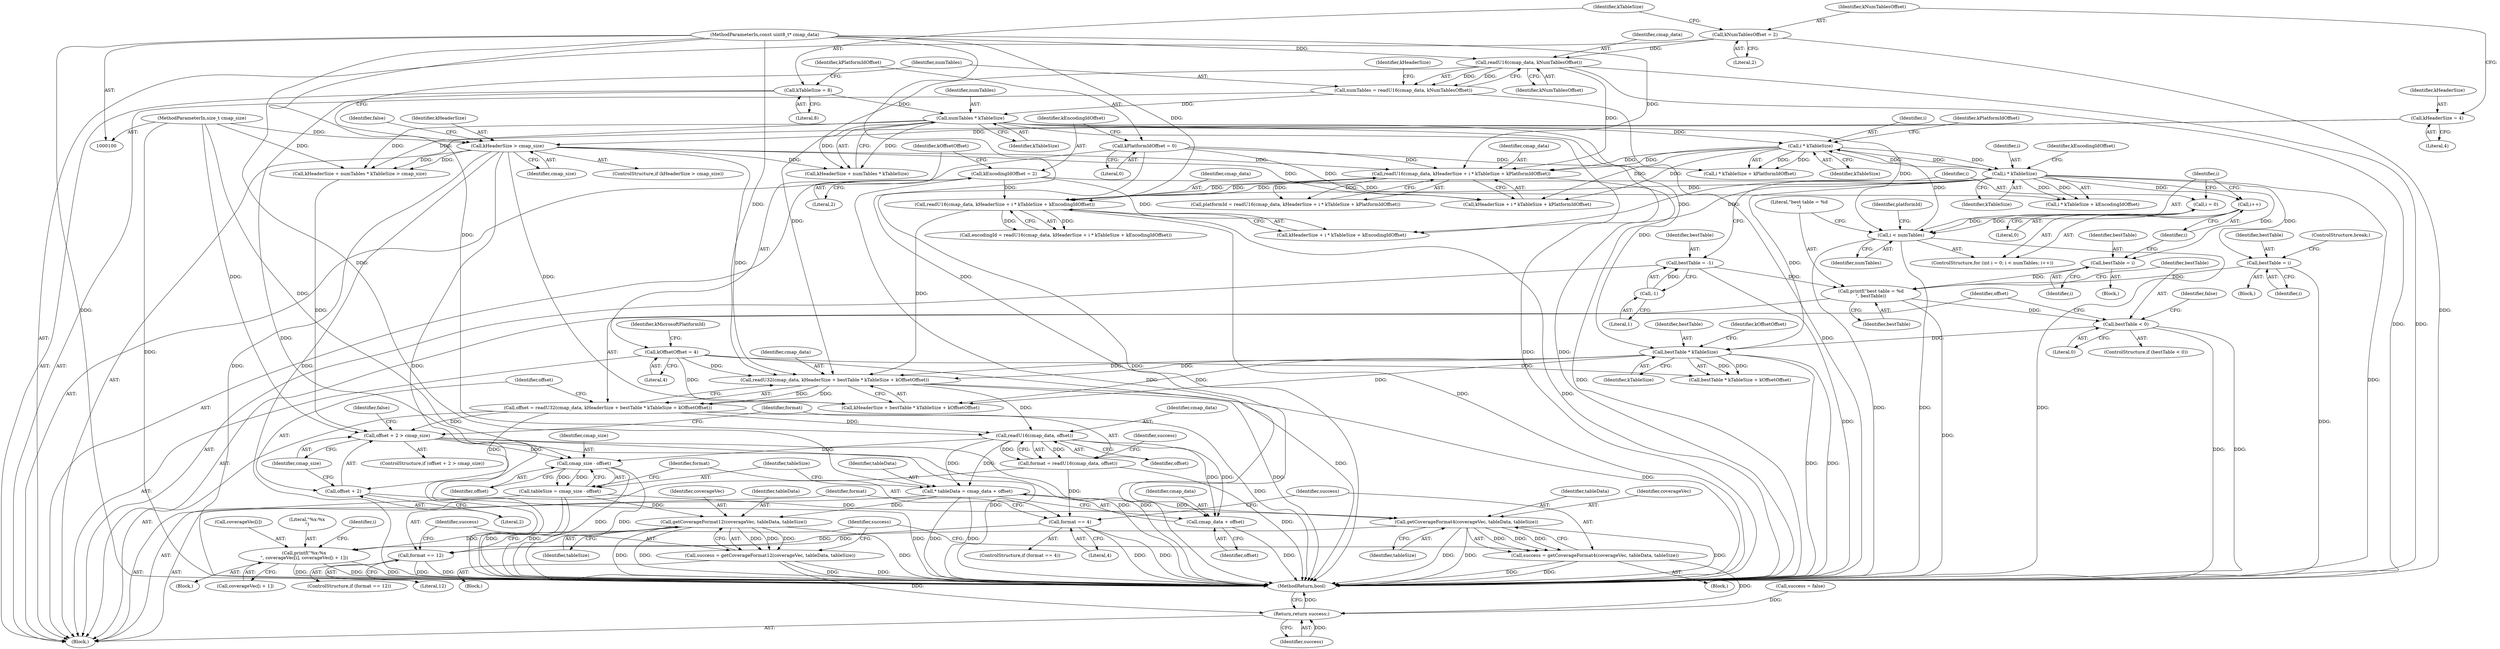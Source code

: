 digraph "1_Android_ca8ac8acdad662230ae37998c6c4091bb39402b6@API" {
"1000245" [label="(Call,readU32(cmap_data, kHeaderSize + bestTable * kTableSize + kOffsetOffset))"];
"1000152" [label="(Call,readU16(cmap_data, kNumTablesOffset))"];
"1000102" [label="(MethodParameterIn,const uint8_t* cmap_data)"];
"1000111" [label="(Call,kNumTablesOffset = 2)"];
"1000197" [label="(Call,readU16(cmap_data, kHeaderSize + i * kTableSize + kEncodingIdOffset))"];
"1000185" [label="(Call,readU16(cmap_data, kHeaderSize + i * kTableSize + kPlatformIdOffset))"];
"1000143" [label="(Call,kHeaderSize > cmap_size)"];
"1000107" [label="(Call,kHeaderSize = 4)"];
"1000103" [label="(MethodParameterIn,size_t cmap_size)"];
"1000190" [label="(Call,i * kTableSize)"];
"1000176" [label="(Call,i < numTables)"];
"1000179" [label="(Call,i++)"];
"1000202" [label="(Call,i * kTableSize)"];
"1000173" [label="(Call,i = 0)"];
"1000159" [label="(Call,numTables * kTableSize)"];
"1000150" [label="(Call,numTables = readU16(cmap_data, kNumTablesOffset))"];
"1000115" [label="(Call,kTableSize = 8)"];
"1000119" [label="(Call,kPlatformIdOffset = 0)"];
"1000123" [label="(Call,kEncodingIdOffset = 2)"];
"1000250" [label="(Call,bestTable * kTableSize)"];
"1000236" [label="(Call,bestTable < 0)"];
"1000232" [label="(Call,printf(\"best table = %d\n\", bestTable))"];
"1000167" [label="(Call,bestTable = -1)"];
"1000169" [label="(Call,-1)"];
"1000215" [label="(Call,bestTable = i)"];
"1000229" [label="(Call,bestTable = i)"];
"1000127" [label="(Call,kOffsetOffset = 4)"];
"1000243" [label="(Call,offset = readU32(cmap_data, kHeaderSize + bestTable * kTableSize + kOffsetOffset))"];
"1000255" [label="(Call,offset + 2 > cmap_size)"];
"1000282" [label="(Call,cmap_size - offset)"];
"1000280" [label="(Call,tableSize = cmap_size - offset)"];
"1000292" [label="(Call,getCoverageFormat4(coverageVec, tableData, tableSize))"];
"1000290" [label="(Call,success = getCoverageFormat4(coverageVec, tableData, tableSize))"];
"1000339" [label="(Return,return success;)"];
"1000329" [label="(Call,printf(\"%x:%x\n\", coverageVec[i], coverageVec[i + 1]))"];
"1000304" [label="(Call,getCoverageFormat12(coverageVec, tableData, tableSize))"];
"1000302" [label="(Call,success = getCoverageFormat12(coverageVec, tableData, tableSize))"];
"1000256" [label="(Call,offset + 2)"];
"1000266" [label="(Call,readU16(cmap_data, offset))"];
"1000264" [label="(Call,format = readU16(cmap_data, offset))"];
"1000286" [label="(Call,format == 4)"];
"1000298" [label="(Call,format == 12)"];
"1000274" [label="(Call,* tableData = cmap_data + offset)"];
"1000276" [label="(Call,cmap_data + offset)"];
"1000150" [label="(Call,numTables = readU16(cmap_data, kNumTablesOffset))"];
"1000143" [label="(Call,kHeaderSize > cmap_size)"];
"1000175" [label="(Literal,0)"];
"1000180" [label="(Identifier,i)"];
"1000161" [label="(Identifier,kTableSize)"];
"1000295" [label="(Identifier,tableSize)"];
"1000305" [label="(Identifier,coverageVec)"];
"1000119" [label="(Call,kPlatformIdOffset = 0)"];
"1000169" [label="(Call,-1)"];
"1000159" [label="(Call,numTables * kTableSize)"];
"1000191" [label="(Identifier,i)"];
"1000177" [label="(Identifier,i)"];
"1000247" [label="(Call,kHeaderSize + bestTable * kTableSize + kOffsetOffset)"];
"1000183" [label="(Call,platformId = readU16(cmap_data, kHeaderSize + i * kTableSize + kPlatformIdOffset))"];
"1000246" [label="(Identifier,cmap_data)"];
"1000233" [label="(Literal,\"best table = %d\n\")"];
"1000235" [label="(ControlStructure,if (bestTable < 0))"];
"1000120" [label="(Identifier,kPlatformIdOffset)"];
"1000253" [label="(Identifier,kOffsetOffset)"];
"1000254" [label="(ControlStructure,if (offset + 2 > cmap_size))"];
"1000190" [label="(Call,i * kTableSize)"];
"1000276" [label="(Call,cmap_data + offset)"];
"1000102" [label="(MethodParameterIn,const uint8_t* cmap_data)"];
"1000274" [label="(Call,* tableData = cmap_data + offset)"];
"1000256" [label="(Call,offset + 2)"];
"1000112" [label="(Identifier,kNumTablesOffset)"];
"1000107" [label="(Call,kHeaderSize = 4)"];
"1000203" [label="(Identifier,i)"];
"1000281" [label="(Identifier,tableSize)"];
"1000197" [label="(Call,readU16(cmap_data, kHeaderSize + i * kTableSize + kEncodingIdOffset))"];
"1000277" [label="(Identifier,cmap_data)"];
"1000234" [label="(Identifier,bestTable)"];
"1000187" [label="(Call,kHeaderSize + i * kTableSize + kPlatformIdOffset)"];
"1000127" [label="(Call,kOffsetOffset = 4)"];
"1000288" [label="(Literal,4)"];
"1000294" [label="(Identifier,tableData)"];
"1000214" [label="(Block,)"];
"1000151" [label="(Identifier,numTables)"];
"1000326" [label="(Identifier,i)"];
"1000331" [label="(Call,coverageVec[i])"];
"1000275" [label="(Identifier,tableData)"];
"1000217" [label="(Identifier,i)"];
"1000270" [label="(Call,success = false)"];
"1000334" [label="(Call,coverageVec[i + 1])"];
"1000128" [label="(Identifier,kOffsetOffset)"];
"1000298" [label="(Call,format == 12)"];
"1000309" [label="(Identifier,success)"];
"1000300" [label="(Literal,12)"];
"1000121" [label="(Literal,0)"];
"1000267" [label="(Identifier,cmap_data)"];
"1000280" [label="(Call,tableSize = cmap_size - offset)"];
"1000258" [label="(Literal,2)"];
"1000111" [label="(Call,kNumTablesOffset = 2)"];
"1000340" [label="(Identifier,success)"];
"1000284" [label="(Identifier,offset)"];
"1000156" [label="(Call,kHeaderSize + numTables * kTableSize > cmap_size)"];
"1000304" [label="(Call,getCoverageFormat12(coverageVec, tableData, tableSize))"];
"1000167" [label="(Call,bestTable = -1)"];
"1000104" [label="(Block,)"];
"1000198" [label="(Identifier,cmap_data)"];
"1000250" [label="(Call,bestTable * kTableSize)"];
"1000145" [label="(Identifier,cmap_size)"];
"1000265" [label="(Identifier,format)"];
"1000232" [label="(Call,printf(\"best table = %d\n\", bestTable))"];
"1000283" [label="(Identifier,cmap_size)"];
"1000168" [label="(Identifier,bestTable)"];
"1000148" [label="(Identifier,false)"];
"1000109" [label="(Literal,4)"];
"1000236" [label="(Call,bestTable < 0)"];
"1000154" [label="(Identifier,kNumTablesOffset)"];
"1000186" [label="(Identifier,cmap_data)"];
"1000230" [label="(Identifier,bestTable)"];
"1000142" [label="(ControlStructure,if (kHeaderSize > cmap_size))"];
"1000116" [label="(Identifier,kTableSize)"];
"1000307" [label="(Identifier,tableSize)"];
"1000303" [label="(Identifier,success)"];
"1000251" [label="(Identifier,bestTable)"];
"1000231" [label="(Identifier,i)"];
"1000244" [label="(Identifier,offset)"];
"1000144" [label="(Identifier,kHeaderSize)"];
"1000282" [label="(Call,cmap_size - offset)"];
"1000285" [label="(ControlStructure,if (format == 4))"];
"1000271" [label="(Identifier,success)"];
"1000204" [label="(Identifier,kTableSize)"];
"1000245" [label="(Call,readU32(cmap_data, kHeaderSize + bestTable * kTableSize + kOffsetOffset))"];
"1000292" [label="(Call,getCoverageFormat4(coverageVec, tableData, tableSize))"];
"1000287" [label="(Identifier,format)"];
"1000185" [label="(Call,readU16(cmap_data, kHeaderSize + i * kTableSize + kPlatformIdOffset))"];
"1000125" [label="(Literal,2)"];
"1000229" [label="(Call,bestTable = i)"];
"1000189" [label="(Call,i * kTableSize + kPlatformIdOffset)"];
"1000173" [label="(Call,i = 0)"];
"1000195" [label="(Call,encodingId = readU16(cmap_data, kHeaderSize + i * kTableSize + kEncodingIdOffset))"];
"1000328" [label="(Block,)"];
"1000192" [label="(Identifier,kTableSize)"];
"1000339" [label="(Return,return success;)"];
"1000301" [label="(Block,)"];
"1000238" [label="(Literal,0)"];
"1000113" [label="(Literal,2)"];
"1000199" [label="(Call,kHeaderSize + i * kTableSize + kEncodingIdOffset)"];
"1000123" [label="(Call,kEncodingIdOffset = 2)"];
"1000330" [label="(Literal,\"%x:%x\n\")"];
"1000237" [label="(Identifier,bestTable)"];
"1000158" [label="(Identifier,kHeaderSize)"];
"1000293" [label="(Identifier,coverageVec)"];
"1000202" [label="(Call,i * kTableSize)"];
"1000201" [label="(Call,i * kTableSize + kEncodingIdOffset)"];
"1000341" [label="(MethodReturn,bool)"];
"1000132" [label="(Identifier,kMicrosoftPlatformId)"];
"1000117" [label="(Literal,8)"];
"1000249" [label="(Call,bestTable * kTableSize + kOffsetOffset)"];
"1000266" [label="(Call,readU16(cmap_data, offset))"];
"1000289" [label="(Block,)"];
"1000205" [label="(Identifier,kEncodingIdOffset)"];
"1000184" [label="(Identifier,platformId)"];
"1000176" [label="(Call,i < numTables)"];
"1000160" [label="(Identifier,numTables)"];
"1000216" [label="(Identifier,bestTable)"];
"1000153" [label="(Identifier,cmap_data)"];
"1000278" [label="(Identifier,offset)"];
"1000241" [label="(Identifier,false)"];
"1000228" [label="(Block,)"];
"1000103" [label="(MethodParameterIn,size_t cmap_size)"];
"1000174" [label="(Identifier,i)"];
"1000215" [label="(Call,bestTable = i)"];
"1000243" [label="(Call,offset = readU32(cmap_data, kHeaderSize + bestTable * kTableSize + kOffsetOffset))"];
"1000171" [label="(ControlStructure,for (int i = 0; i < numTables; i++))"];
"1000193" [label="(Identifier,kPlatformIdOffset)"];
"1000157" [label="(Call,kHeaderSize + numTables * kTableSize)"];
"1000257" [label="(Identifier,offset)"];
"1000179" [label="(Call,i++)"];
"1000262" [label="(Identifier,false)"];
"1000302" [label="(Call,success = getCoverageFormat12(coverageVec, tableData, tableSize))"];
"1000299" [label="(Identifier,format)"];
"1000152" [label="(Call,readU16(cmap_data, kNumTablesOffset))"];
"1000297" [label="(ControlStructure,if (format == 12))"];
"1000170" [label="(Literal,1)"];
"1000178" [label="(Identifier,numTables)"];
"1000264" [label="(Call,format = readU16(cmap_data, offset))"];
"1000108" [label="(Identifier,kHeaderSize)"];
"1000291" [label="(Identifier,success)"];
"1000115" [label="(Call,kTableSize = 8)"];
"1000124" [label="(Identifier,kEncodingIdOffset)"];
"1000286" [label="(Call,format == 4)"];
"1000129" [label="(Literal,4)"];
"1000290" [label="(Call,success = getCoverageFormat4(coverageVec, tableData, tableSize))"];
"1000259" [label="(Identifier,cmap_size)"];
"1000306" [label="(Identifier,tableData)"];
"1000329" [label="(Call,printf(\"%x:%x\n\", coverageVec[i], coverageVec[i + 1]))"];
"1000268" [label="(Identifier,offset)"];
"1000218" [label="(ControlStructure,break;)"];
"1000252" [label="(Identifier,kTableSize)"];
"1000255" [label="(Call,offset + 2 > cmap_size)"];
"1000245" -> "1000243"  [label="AST: "];
"1000245" -> "1000247"  [label="CFG: "];
"1000246" -> "1000245"  [label="AST: "];
"1000247" -> "1000245"  [label="AST: "];
"1000243" -> "1000245"  [label="CFG: "];
"1000245" -> "1000341"  [label="DDG: "];
"1000245" -> "1000341"  [label="DDG: "];
"1000245" -> "1000243"  [label="DDG: "];
"1000245" -> "1000243"  [label="DDG: "];
"1000152" -> "1000245"  [label="DDG: "];
"1000197" -> "1000245"  [label="DDG: "];
"1000102" -> "1000245"  [label="DDG: "];
"1000143" -> "1000245"  [label="DDG: "];
"1000250" -> "1000245"  [label="DDG: "];
"1000250" -> "1000245"  [label="DDG: "];
"1000127" -> "1000245"  [label="DDG: "];
"1000245" -> "1000266"  [label="DDG: "];
"1000152" -> "1000150"  [label="AST: "];
"1000152" -> "1000154"  [label="CFG: "];
"1000153" -> "1000152"  [label="AST: "];
"1000154" -> "1000152"  [label="AST: "];
"1000150" -> "1000152"  [label="CFG: "];
"1000152" -> "1000341"  [label="DDG: "];
"1000152" -> "1000341"  [label="DDG: "];
"1000152" -> "1000150"  [label="DDG: "];
"1000152" -> "1000150"  [label="DDG: "];
"1000102" -> "1000152"  [label="DDG: "];
"1000111" -> "1000152"  [label="DDG: "];
"1000152" -> "1000185"  [label="DDG: "];
"1000102" -> "1000100"  [label="AST: "];
"1000102" -> "1000341"  [label="DDG: "];
"1000102" -> "1000185"  [label="DDG: "];
"1000102" -> "1000197"  [label="DDG: "];
"1000102" -> "1000266"  [label="DDG: "];
"1000102" -> "1000274"  [label="DDG: "];
"1000102" -> "1000276"  [label="DDG: "];
"1000111" -> "1000104"  [label="AST: "];
"1000111" -> "1000113"  [label="CFG: "];
"1000112" -> "1000111"  [label="AST: "];
"1000113" -> "1000111"  [label="AST: "];
"1000116" -> "1000111"  [label="CFG: "];
"1000111" -> "1000341"  [label="DDG: "];
"1000197" -> "1000195"  [label="AST: "];
"1000197" -> "1000199"  [label="CFG: "];
"1000198" -> "1000197"  [label="AST: "];
"1000199" -> "1000197"  [label="AST: "];
"1000195" -> "1000197"  [label="CFG: "];
"1000197" -> "1000341"  [label="DDG: "];
"1000197" -> "1000341"  [label="DDG: "];
"1000197" -> "1000185"  [label="DDG: "];
"1000197" -> "1000195"  [label="DDG: "];
"1000197" -> "1000195"  [label="DDG: "];
"1000185" -> "1000197"  [label="DDG: "];
"1000202" -> "1000197"  [label="DDG: "];
"1000202" -> "1000197"  [label="DDG: "];
"1000123" -> "1000197"  [label="DDG: "];
"1000185" -> "1000183"  [label="AST: "];
"1000185" -> "1000187"  [label="CFG: "];
"1000186" -> "1000185"  [label="AST: "];
"1000187" -> "1000185"  [label="AST: "];
"1000183" -> "1000185"  [label="CFG: "];
"1000185" -> "1000341"  [label="DDG: "];
"1000185" -> "1000183"  [label="DDG: "];
"1000185" -> "1000183"  [label="DDG: "];
"1000143" -> "1000185"  [label="DDG: "];
"1000190" -> "1000185"  [label="DDG: "];
"1000190" -> "1000185"  [label="DDG: "];
"1000119" -> "1000185"  [label="DDG: "];
"1000143" -> "1000142"  [label="AST: "];
"1000143" -> "1000145"  [label="CFG: "];
"1000144" -> "1000143"  [label="AST: "];
"1000145" -> "1000143"  [label="AST: "];
"1000148" -> "1000143"  [label="CFG: "];
"1000151" -> "1000143"  [label="CFG: "];
"1000143" -> "1000341"  [label="DDG: "];
"1000143" -> "1000341"  [label="DDG: "];
"1000143" -> "1000341"  [label="DDG: "];
"1000107" -> "1000143"  [label="DDG: "];
"1000103" -> "1000143"  [label="DDG: "];
"1000143" -> "1000156"  [label="DDG: "];
"1000143" -> "1000156"  [label="DDG: "];
"1000143" -> "1000157"  [label="DDG: "];
"1000143" -> "1000187"  [label="DDG: "];
"1000143" -> "1000247"  [label="DDG: "];
"1000107" -> "1000104"  [label="AST: "];
"1000107" -> "1000109"  [label="CFG: "];
"1000108" -> "1000107"  [label="AST: "];
"1000109" -> "1000107"  [label="AST: "];
"1000112" -> "1000107"  [label="CFG: "];
"1000103" -> "1000100"  [label="AST: "];
"1000103" -> "1000341"  [label="DDG: "];
"1000103" -> "1000156"  [label="DDG: "];
"1000103" -> "1000255"  [label="DDG: "];
"1000103" -> "1000282"  [label="DDG: "];
"1000190" -> "1000189"  [label="AST: "];
"1000190" -> "1000192"  [label="CFG: "];
"1000191" -> "1000190"  [label="AST: "];
"1000192" -> "1000190"  [label="AST: "];
"1000193" -> "1000190"  [label="CFG: "];
"1000190" -> "1000187"  [label="DDG: "];
"1000190" -> "1000187"  [label="DDG: "];
"1000190" -> "1000189"  [label="DDG: "];
"1000190" -> "1000189"  [label="DDG: "];
"1000176" -> "1000190"  [label="DDG: "];
"1000159" -> "1000190"  [label="DDG: "];
"1000202" -> "1000190"  [label="DDG: "];
"1000190" -> "1000202"  [label="DDG: "];
"1000190" -> "1000202"  [label="DDG: "];
"1000176" -> "1000171"  [label="AST: "];
"1000176" -> "1000178"  [label="CFG: "];
"1000177" -> "1000176"  [label="AST: "];
"1000178" -> "1000176"  [label="AST: "];
"1000184" -> "1000176"  [label="CFG: "];
"1000233" -> "1000176"  [label="CFG: "];
"1000176" -> "1000341"  [label="DDG: "];
"1000176" -> "1000341"  [label="DDG: "];
"1000176" -> "1000341"  [label="DDG: "];
"1000179" -> "1000176"  [label="DDG: "];
"1000173" -> "1000176"  [label="DDG: "];
"1000159" -> "1000176"  [label="DDG: "];
"1000179" -> "1000171"  [label="AST: "];
"1000179" -> "1000180"  [label="CFG: "];
"1000180" -> "1000179"  [label="AST: "];
"1000177" -> "1000179"  [label="CFG: "];
"1000202" -> "1000179"  [label="DDG: "];
"1000202" -> "1000201"  [label="AST: "];
"1000202" -> "1000204"  [label="CFG: "];
"1000203" -> "1000202"  [label="AST: "];
"1000204" -> "1000202"  [label="AST: "];
"1000205" -> "1000202"  [label="CFG: "];
"1000202" -> "1000341"  [label="DDG: "];
"1000202" -> "1000199"  [label="DDG: "];
"1000202" -> "1000199"  [label="DDG: "];
"1000202" -> "1000201"  [label="DDG: "];
"1000202" -> "1000201"  [label="DDG: "];
"1000202" -> "1000215"  [label="DDG: "];
"1000202" -> "1000229"  [label="DDG: "];
"1000202" -> "1000250"  [label="DDG: "];
"1000173" -> "1000171"  [label="AST: "];
"1000173" -> "1000175"  [label="CFG: "];
"1000174" -> "1000173"  [label="AST: "];
"1000175" -> "1000173"  [label="AST: "];
"1000177" -> "1000173"  [label="CFG: "];
"1000159" -> "1000157"  [label="AST: "];
"1000159" -> "1000161"  [label="CFG: "];
"1000160" -> "1000159"  [label="AST: "];
"1000161" -> "1000159"  [label="AST: "];
"1000157" -> "1000159"  [label="CFG: "];
"1000159" -> "1000341"  [label="DDG: "];
"1000159" -> "1000341"  [label="DDG: "];
"1000159" -> "1000156"  [label="DDG: "];
"1000159" -> "1000156"  [label="DDG: "];
"1000159" -> "1000157"  [label="DDG: "];
"1000159" -> "1000157"  [label="DDG: "];
"1000150" -> "1000159"  [label="DDG: "];
"1000115" -> "1000159"  [label="DDG: "];
"1000159" -> "1000250"  [label="DDG: "];
"1000150" -> "1000104"  [label="AST: "];
"1000151" -> "1000150"  [label="AST: "];
"1000158" -> "1000150"  [label="CFG: "];
"1000150" -> "1000341"  [label="DDG: "];
"1000115" -> "1000104"  [label="AST: "];
"1000115" -> "1000117"  [label="CFG: "];
"1000116" -> "1000115"  [label="AST: "];
"1000117" -> "1000115"  [label="AST: "];
"1000120" -> "1000115"  [label="CFG: "];
"1000115" -> "1000341"  [label="DDG: "];
"1000119" -> "1000104"  [label="AST: "];
"1000119" -> "1000121"  [label="CFG: "];
"1000120" -> "1000119"  [label="AST: "];
"1000121" -> "1000119"  [label="AST: "];
"1000124" -> "1000119"  [label="CFG: "];
"1000119" -> "1000341"  [label="DDG: "];
"1000119" -> "1000187"  [label="DDG: "];
"1000119" -> "1000189"  [label="DDG: "];
"1000123" -> "1000104"  [label="AST: "];
"1000123" -> "1000125"  [label="CFG: "];
"1000124" -> "1000123"  [label="AST: "];
"1000125" -> "1000123"  [label="AST: "];
"1000128" -> "1000123"  [label="CFG: "];
"1000123" -> "1000341"  [label="DDG: "];
"1000123" -> "1000199"  [label="DDG: "];
"1000123" -> "1000201"  [label="DDG: "];
"1000250" -> "1000249"  [label="AST: "];
"1000250" -> "1000252"  [label="CFG: "];
"1000251" -> "1000250"  [label="AST: "];
"1000252" -> "1000250"  [label="AST: "];
"1000253" -> "1000250"  [label="CFG: "];
"1000250" -> "1000341"  [label="DDG: "];
"1000250" -> "1000341"  [label="DDG: "];
"1000250" -> "1000247"  [label="DDG: "];
"1000250" -> "1000247"  [label="DDG: "];
"1000250" -> "1000249"  [label="DDG: "];
"1000250" -> "1000249"  [label="DDG: "];
"1000236" -> "1000250"  [label="DDG: "];
"1000236" -> "1000235"  [label="AST: "];
"1000236" -> "1000238"  [label="CFG: "];
"1000237" -> "1000236"  [label="AST: "];
"1000238" -> "1000236"  [label="AST: "];
"1000241" -> "1000236"  [label="CFG: "];
"1000244" -> "1000236"  [label="CFG: "];
"1000236" -> "1000341"  [label="DDG: "];
"1000236" -> "1000341"  [label="DDG: "];
"1000232" -> "1000236"  [label="DDG: "];
"1000232" -> "1000104"  [label="AST: "];
"1000232" -> "1000234"  [label="CFG: "];
"1000233" -> "1000232"  [label="AST: "];
"1000234" -> "1000232"  [label="AST: "];
"1000237" -> "1000232"  [label="CFG: "];
"1000232" -> "1000341"  [label="DDG: "];
"1000167" -> "1000232"  [label="DDG: "];
"1000215" -> "1000232"  [label="DDG: "];
"1000229" -> "1000232"  [label="DDG: "];
"1000167" -> "1000104"  [label="AST: "];
"1000167" -> "1000169"  [label="CFG: "];
"1000168" -> "1000167"  [label="AST: "];
"1000169" -> "1000167"  [label="AST: "];
"1000174" -> "1000167"  [label="CFG: "];
"1000167" -> "1000341"  [label="DDG: "];
"1000169" -> "1000167"  [label="DDG: "];
"1000169" -> "1000170"  [label="CFG: "];
"1000170" -> "1000169"  [label="AST: "];
"1000215" -> "1000214"  [label="AST: "];
"1000215" -> "1000217"  [label="CFG: "];
"1000216" -> "1000215"  [label="AST: "];
"1000217" -> "1000215"  [label="AST: "];
"1000218" -> "1000215"  [label="CFG: "];
"1000215" -> "1000341"  [label="DDG: "];
"1000229" -> "1000228"  [label="AST: "];
"1000229" -> "1000231"  [label="CFG: "];
"1000230" -> "1000229"  [label="AST: "];
"1000231" -> "1000229"  [label="AST: "];
"1000180" -> "1000229"  [label="CFG: "];
"1000127" -> "1000104"  [label="AST: "];
"1000127" -> "1000129"  [label="CFG: "];
"1000128" -> "1000127"  [label="AST: "];
"1000129" -> "1000127"  [label="AST: "];
"1000132" -> "1000127"  [label="CFG: "];
"1000127" -> "1000341"  [label="DDG: "];
"1000127" -> "1000247"  [label="DDG: "];
"1000127" -> "1000249"  [label="DDG: "];
"1000243" -> "1000104"  [label="AST: "];
"1000244" -> "1000243"  [label="AST: "];
"1000257" -> "1000243"  [label="CFG: "];
"1000243" -> "1000341"  [label="DDG: "];
"1000243" -> "1000255"  [label="DDG: "];
"1000243" -> "1000256"  [label="DDG: "];
"1000243" -> "1000266"  [label="DDG: "];
"1000255" -> "1000254"  [label="AST: "];
"1000255" -> "1000259"  [label="CFG: "];
"1000256" -> "1000255"  [label="AST: "];
"1000259" -> "1000255"  [label="AST: "];
"1000262" -> "1000255"  [label="CFG: "];
"1000265" -> "1000255"  [label="CFG: "];
"1000255" -> "1000341"  [label="DDG: "];
"1000255" -> "1000341"  [label="DDG: "];
"1000255" -> "1000341"  [label="DDG: "];
"1000156" -> "1000255"  [label="DDG: "];
"1000255" -> "1000282"  [label="DDG: "];
"1000282" -> "1000280"  [label="AST: "];
"1000282" -> "1000284"  [label="CFG: "];
"1000283" -> "1000282"  [label="AST: "];
"1000284" -> "1000282"  [label="AST: "];
"1000280" -> "1000282"  [label="CFG: "];
"1000282" -> "1000341"  [label="DDG: "];
"1000282" -> "1000341"  [label="DDG: "];
"1000282" -> "1000280"  [label="DDG: "];
"1000282" -> "1000280"  [label="DDG: "];
"1000266" -> "1000282"  [label="DDG: "];
"1000280" -> "1000104"  [label="AST: "];
"1000281" -> "1000280"  [label="AST: "];
"1000287" -> "1000280"  [label="CFG: "];
"1000280" -> "1000341"  [label="DDG: "];
"1000280" -> "1000341"  [label="DDG: "];
"1000280" -> "1000292"  [label="DDG: "];
"1000280" -> "1000304"  [label="DDG: "];
"1000292" -> "1000290"  [label="AST: "];
"1000292" -> "1000295"  [label="CFG: "];
"1000293" -> "1000292"  [label="AST: "];
"1000294" -> "1000292"  [label="AST: "];
"1000295" -> "1000292"  [label="AST: "];
"1000290" -> "1000292"  [label="CFG: "];
"1000292" -> "1000341"  [label="DDG: "];
"1000292" -> "1000341"  [label="DDG: "];
"1000292" -> "1000341"  [label="DDG: "];
"1000292" -> "1000290"  [label="DDG: "];
"1000292" -> "1000290"  [label="DDG: "];
"1000292" -> "1000290"  [label="DDG: "];
"1000274" -> "1000292"  [label="DDG: "];
"1000292" -> "1000329"  [label="DDG: "];
"1000290" -> "1000289"  [label="AST: "];
"1000291" -> "1000290"  [label="AST: "];
"1000309" -> "1000290"  [label="CFG: "];
"1000290" -> "1000341"  [label="DDG: "];
"1000290" -> "1000341"  [label="DDG: "];
"1000290" -> "1000339"  [label="DDG: "];
"1000339" -> "1000104"  [label="AST: "];
"1000339" -> "1000340"  [label="CFG: "];
"1000340" -> "1000339"  [label="AST: "];
"1000341" -> "1000339"  [label="CFG: "];
"1000339" -> "1000341"  [label="DDG: "];
"1000340" -> "1000339"  [label="DDG: "];
"1000302" -> "1000339"  [label="DDG: "];
"1000270" -> "1000339"  [label="DDG: "];
"1000329" -> "1000328"  [label="AST: "];
"1000329" -> "1000334"  [label="CFG: "];
"1000330" -> "1000329"  [label="AST: "];
"1000331" -> "1000329"  [label="AST: "];
"1000334" -> "1000329"  [label="AST: "];
"1000326" -> "1000329"  [label="CFG: "];
"1000329" -> "1000341"  [label="DDG: "];
"1000329" -> "1000341"  [label="DDG: "];
"1000329" -> "1000341"  [label="DDG: "];
"1000304" -> "1000329"  [label="DDG: "];
"1000304" -> "1000302"  [label="AST: "];
"1000304" -> "1000307"  [label="CFG: "];
"1000305" -> "1000304"  [label="AST: "];
"1000306" -> "1000304"  [label="AST: "];
"1000307" -> "1000304"  [label="AST: "];
"1000302" -> "1000304"  [label="CFG: "];
"1000304" -> "1000341"  [label="DDG: "];
"1000304" -> "1000341"  [label="DDG: "];
"1000304" -> "1000341"  [label="DDG: "];
"1000304" -> "1000302"  [label="DDG: "];
"1000304" -> "1000302"  [label="DDG: "];
"1000304" -> "1000302"  [label="DDG: "];
"1000274" -> "1000304"  [label="DDG: "];
"1000302" -> "1000301"  [label="AST: "];
"1000303" -> "1000302"  [label="AST: "];
"1000309" -> "1000302"  [label="CFG: "];
"1000302" -> "1000341"  [label="DDG: "];
"1000302" -> "1000341"  [label="DDG: "];
"1000256" -> "1000258"  [label="CFG: "];
"1000257" -> "1000256"  [label="AST: "];
"1000258" -> "1000256"  [label="AST: "];
"1000259" -> "1000256"  [label="CFG: "];
"1000256" -> "1000341"  [label="DDG: "];
"1000266" -> "1000264"  [label="AST: "];
"1000266" -> "1000268"  [label="CFG: "];
"1000267" -> "1000266"  [label="AST: "];
"1000268" -> "1000266"  [label="AST: "];
"1000264" -> "1000266"  [label="CFG: "];
"1000266" -> "1000264"  [label="DDG: "];
"1000266" -> "1000264"  [label="DDG: "];
"1000266" -> "1000274"  [label="DDG: "];
"1000266" -> "1000274"  [label="DDG: "];
"1000266" -> "1000276"  [label="DDG: "];
"1000266" -> "1000276"  [label="DDG: "];
"1000264" -> "1000104"  [label="AST: "];
"1000265" -> "1000264"  [label="AST: "];
"1000271" -> "1000264"  [label="CFG: "];
"1000264" -> "1000341"  [label="DDG: "];
"1000264" -> "1000286"  [label="DDG: "];
"1000286" -> "1000285"  [label="AST: "];
"1000286" -> "1000288"  [label="CFG: "];
"1000287" -> "1000286"  [label="AST: "];
"1000288" -> "1000286"  [label="AST: "];
"1000291" -> "1000286"  [label="CFG: "];
"1000299" -> "1000286"  [label="CFG: "];
"1000286" -> "1000341"  [label="DDG: "];
"1000286" -> "1000341"  [label="DDG: "];
"1000286" -> "1000298"  [label="DDG: "];
"1000298" -> "1000297"  [label="AST: "];
"1000298" -> "1000300"  [label="CFG: "];
"1000299" -> "1000298"  [label="AST: "];
"1000300" -> "1000298"  [label="AST: "];
"1000303" -> "1000298"  [label="CFG: "];
"1000309" -> "1000298"  [label="CFG: "];
"1000298" -> "1000341"  [label="DDG: "];
"1000298" -> "1000341"  [label="DDG: "];
"1000274" -> "1000104"  [label="AST: "];
"1000274" -> "1000276"  [label="CFG: "];
"1000275" -> "1000274"  [label="AST: "];
"1000276" -> "1000274"  [label="AST: "];
"1000281" -> "1000274"  [label="CFG: "];
"1000274" -> "1000341"  [label="DDG: "];
"1000274" -> "1000341"  [label="DDG: "];
"1000276" -> "1000278"  [label="CFG: "];
"1000277" -> "1000276"  [label="AST: "];
"1000278" -> "1000276"  [label="AST: "];
"1000276" -> "1000341"  [label="DDG: "];
}
